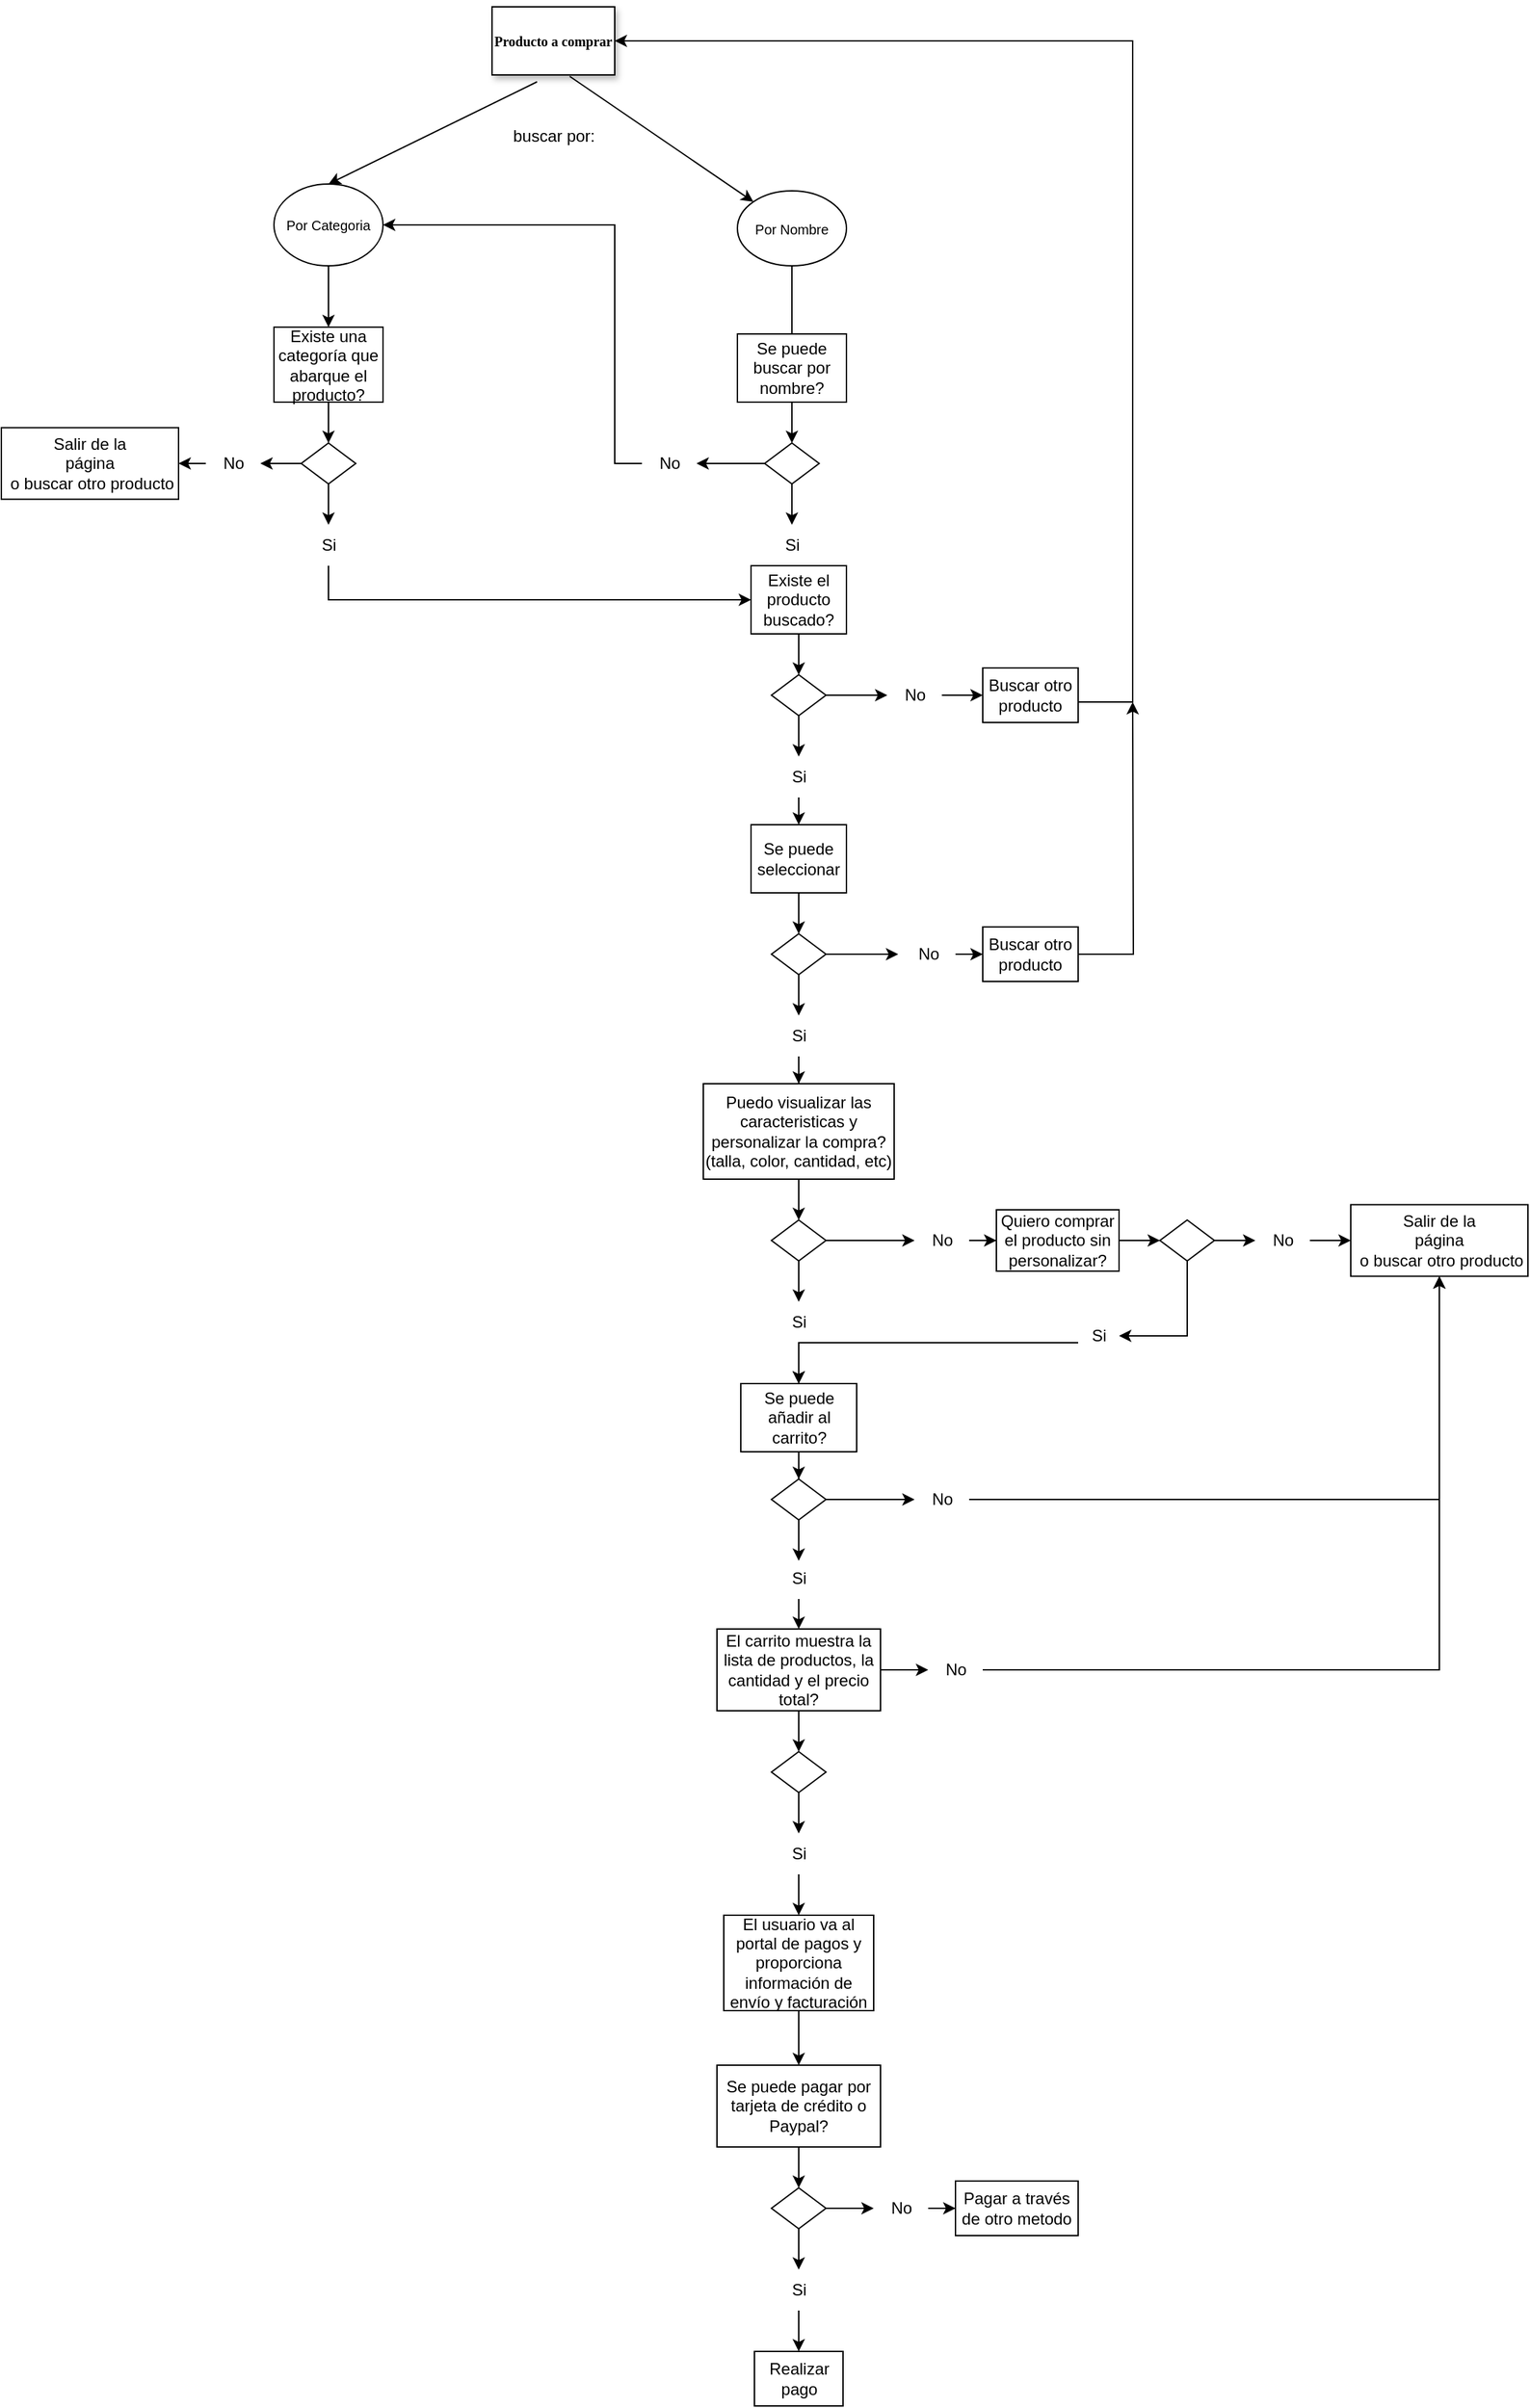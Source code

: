 <mxfile version="24.0.7" type="device">
  <diagram name="Page-1" id="edf60f1a-56cd-e834-aa8a-f176f3a09ee4">
    <mxGraphModel dx="2022" dy="497" grid="1" gridSize="10" guides="1" tooltips="1" connect="1" arrows="1" fold="1" page="1" pageScale="1" pageWidth="1100" pageHeight="850" background="none" math="0" shadow="0">
      <root>
        <mxCell id="0" />
        <mxCell id="1" parent="0" />
        <mxCell id="60e70716793133e9-27" value="&lt;font size=&quot;1&quot;&gt;&lt;b&gt;Producto a comprar&lt;/b&gt;&lt;/font&gt;" style="whiteSpace=wrap;html=1;rounded=0;shadow=1;labelBackgroundColor=none;strokeWidth=1;fontFamily=Verdana;fontSize=8;align=center;" parent="1" vertex="1">
          <mxGeometry x="340" y="230" width="90" height="50" as="geometry" />
        </mxCell>
        <mxCell id="_SQEINOf60160vOPsvB6-1" value="" style="endArrow=classic;html=1;rounded=0;exitX=0.367;exitY=1.1;exitDx=0;exitDy=0;exitPerimeter=0;entryX=0.5;entryY=0;entryDx=0;entryDy=0;" edge="1" parent="1" source="60e70716793133e9-27" target="_SQEINOf60160vOPsvB6-4">
          <mxGeometry width="50" height="50" relative="1" as="geometry">
            <mxPoint x="440" y="350" as="sourcePoint" />
            <mxPoint x="360" y="400" as="targetPoint" />
          </mxGeometry>
        </mxCell>
        <mxCell id="_SQEINOf60160vOPsvB6-3" value="" style="endArrow=classic;html=1;rounded=0;exitX=0.633;exitY=1.02;exitDx=0;exitDy=0;exitPerimeter=0;entryX=0;entryY=0;entryDx=0;entryDy=0;" edge="1" parent="1" source="60e70716793133e9-27" target="_SQEINOf60160vOPsvB6-5">
          <mxGeometry width="50" height="50" relative="1" as="geometry">
            <mxPoint x="457" y="359" as="sourcePoint" />
            <mxPoint x="540" y="400" as="targetPoint" />
          </mxGeometry>
        </mxCell>
        <mxCell id="_SQEINOf60160vOPsvB6-138" style="edgeStyle=orthogonalEdgeStyle;rounded=0;orthogonalLoop=1;jettySize=auto;html=1;entryX=0.5;entryY=0;entryDx=0;entryDy=0;" edge="1" parent="1" source="_SQEINOf60160vOPsvB6-4" target="_SQEINOf60160vOPsvB6-137">
          <mxGeometry relative="1" as="geometry" />
        </mxCell>
        <mxCell id="_SQEINOf60160vOPsvB6-4" value="&lt;div style=&quot;font-size: 11px;&quot;&gt;&lt;font style=&quot;font-size: 10px;&quot;&gt;Por Categoria&lt;/font&gt;&lt;/div&gt;" style="ellipse;whiteSpace=wrap;html=1;" vertex="1" parent="1">
          <mxGeometry x="180" y="360" width="80" height="60" as="geometry" />
        </mxCell>
        <mxCell id="_SQEINOf60160vOPsvB6-5" value="&lt;div style=&quot;font-size: 10px;&quot;&gt;&lt;font style=&quot;font-size: 10px;&quot;&gt;Por Nombre&lt;br&gt;&lt;/font&gt;&lt;/div&gt;" style="ellipse;whiteSpace=wrap;html=1;" vertex="1" parent="1">
          <mxGeometry x="520" y="365" width="80" height="55" as="geometry" />
        </mxCell>
        <mxCell id="_SQEINOf60160vOPsvB6-6" value="buscar por:" style="text;html=1;align=center;verticalAlign=middle;resizable=0;points=[];autosize=1;strokeColor=none;fillColor=none;" vertex="1" parent="1">
          <mxGeometry x="345" y="310" width="80" height="30" as="geometry" />
        </mxCell>
        <mxCell id="_SQEINOf60160vOPsvB6-9" value="" style="endArrow=classic;html=1;rounded=0;exitX=0;exitY=0.5;exitDx=0;exitDy=0;" edge="1" parent="1" source="_SQEINOf60160vOPsvB6-45" target="_SQEINOf60160vOPsvB6-15">
          <mxGeometry width="50" height="50" relative="1" as="geometry">
            <mxPoint x="600" y="540" as="sourcePoint" />
            <mxPoint x="610" y="550" as="targetPoint" />
            <Array as="points" />
          </mxGeometry>
        </mxCell>
        <mxCell id="_SQEINOf60160vOPsvB6-10" value="" style="endArrow=classic;html=1;rounded=0;exitX=0.5;exitY=1;exitDx=0;exitDy=0;entryX=0.5;entryY=0;entryDx=0;entryDy=0;" edge="1" parent="1" source="_SQEINOf60160vOPsvB6-12" target="_SQEINOf60160vOPsvB6-45">
          <mxGeometry width="50" height="50" relative="1" as="geometry">
            <mxPoint x="525" y="560" as="sourcePoint" />
            <mxPoint x="510" y="550" as="targetPoint" />
          </mxGeometry>
        </mxCell>
        <mxCell id="_SQEINOf60160vOPsvB6-12" value="Se puede buscar por nombre?" style="rounded=0;whiteSpace=wrap;html=1;" vertex="1" parent="1">
          <mxGeometry x="520" y="470" width="80" height="50" as="geometry" />
        </mxCell>
        <mxCell id="_SQEINOf60160vOPsvB6-13" value="" style="endArrow=none;html=1;rounded=0;exitX=0.5;exitY=0;exitDx=0;exitDy=0;entryX=0.5;entryY=1;entryDx=0;entryDy=0;" edge="1" parent="1" source="_SQEINOf60160vOPsvB6-12" target="_SQEINOf60160vOPsvB6-5">
          <mxGeometry width="50" height="50" relative="1" as="geometry">
            <mxPoint x="470" y="490" as="sourcePoint" />
            <mxPoint x="520" y="440" as="targetPoint" />
          </mxGeometry>
        </mxCell>
        <mxCell id="_SQEINOf60160vOPsvB6-14" value="Si" style="text;html=1;align=center;verticalAlign=middle;resizable=0;points=[];autosize=1;strokeColor=none;fillColor=none;" vertex="1" parent="1">
          <mxGeometry x="545" y="610" width="30" height="30" as="geometry" />
        </mxCell>
        <mxCell id="_SQEINOf60160vOPsvB6-52" style="edgeStyle=orthogonalEdgeStyle;rounded=0;orthogonalLoop=1;jettySize=auto;html=1;entryX=1;entryY=0.5;entryDx=0;entryDy=0;" edge="1" parent="1" source="_SQEINOf60160vOPsvB6-15" target="_SQEINOf60160vOPsvB6-4">
          <mxGeometry relative="1" as="geometry">
            <mxPoint x="690" y="565" as="targetPoint" />
            <Array as="points">
              <mxPoint x="430" y="565" />
              <mxPoint x="430" y="390" />
            </Array>
          </mxGeometry>
        </mxCell>
        <mxCell id="_SQEINOf60160vOPsvB6-15" value="No" style="text;html=1;align=center;verticalAlign=middle;resizable=0;points=[];autosize=1;strokeColor=none;fillColor=none;" vertex="1" parent="1">
          <mxGeometry x="450" y="550" width="40" height="30" as="geometry" />
        </mxCell>
        <mxCell id="_SQEINOf60160vOPsvB6-16" value="Existe el producto buscado?" style="rounded=0;whiteSpace=wrap;html=1;" vertex="1" parent="1">
          <mxGeometry x="530" y="640" width="70" height="50" as="geometry" />
        </mxCell>
        <mxCell id="_SQEINOf60160vOPsvB6-17" value="" style="endArrow=classic;html=1;rounded=0;entryX=0.5;entryY=0;entryDx=0;entryDy=0;" edge="1" parent="1" source="_SQEINOf60160vOPsvB6-14" target="_SQEINOf60160vOPsvB6-16">
          <mxGeometry width="50" height="50" relative="1" as="geometry">
            <mxPoint x="485" y="560" as="sourcePoint" />
            <mxPoint x="440" y="570" as="targetPoint" />
          </mxGeometry>
        </mxCell>
        <mxCell id="_SQEINOf60160vOPsvB6-27" value="" style="endArrow=classic;html=1;rounded=0;exitX=0.5;exitY=1;exitDx=0;exitDy=0;entryX=0.5;entryY=0;entryDx=0;entryDy=0;" edge="1" parent="1" source="_SQEINOf60160vOPsvB6-16" target="_SQEINOf60160vOPsvB6-49">
          <mxGeometry width="50" height="50" relative="1" as="geometry">
            <mxPoint x="495" y="660" as="sourcePoint" />
            <mxPoint x="565" y="720" as="targetPoint" />
            <Array as="points" />
          </mxGeometry>
        </mxCell>
        <mxCell id="_SQEINOf60160vOPsvB6-28" value="" style="endArrow=classic;html=1;rounded=0;exitX=1;exitY=0.5;exitDx=0;exitDy=0;" edge="1" parent="1" source="_SQEINOf60160vOPsvB6-49">
          <mxGeometry width="50" height="50" relative="1" as="geometry">
            <mxPoint x="510" y="730" as="sourcePoint" />
            <mxPoint x="630" y="735" as="targetPoint" />
          </mxGeometry>
        </mxCell>
        <mxCell id="_SQEINOf60160vOPsvB6-29" value="Si" style="text;html=1;align=center;verticalAlign=middle;resizable=0;points=[];autosize=1;strokeColor=none;fillColor=none;" vertex="1" parent="1">
          <mxGeometry x="550" y="780" width="30" height="30" as="geometry" />
        </mxCell>
        <mxCell id="_SQEINOf60160vOPsvB6-55" style="edgeStyle=orthogonalEdgeStyle;rounded=0;orthogonalLoop=1;jettySize=auto;html=1;" edge="1" parent="1" source="_SQEINOf60160vOPsvB6-30" target="_SQEINOf60160vOPsvB6-53">
          <mxGeometry relative="1" as="geometry" />
        </mxCell>
        <mxCell id="_SQEINOf60160vOPsvB6-30" value="No" style="text;html=1;align=center;verticalAlign=middle;resizable=0;points=[];autosize=1;strokeColor=none;fillColor=none;" vertex="1" parent="1">
          <mxGeometry x="630" y="720" width="40" height="30" as="geometry" />
        </mxCell>
        <mxCell id="_SQEINOf60160vOPsvB6-59" style="edgeStyle=orthogonalEdgeStyle;rounded=0;orthogonalLoop=1;jettySize=auto;html=1;" edge="1" parent="1" source="_SQEINOf60160vOPsvB6-34" target="_SQEINOf60160vOPsvB6-57">
          <mxGeometry relative="1" as="geometry" />
        </mxCell>
        <mxCell id="_SQEINOf60160vOPsvB6-34" value="Se puede seleccionar" style="rounded=0;whiteSpace=wrap;html=1;" vertex="1" parent="1">
          <mxGeometry x="530" y="830" width="70" height="50" as="geometry" />
        </mxCell>
        <mxCell id="_SQEINOf60160vOPsvB6-35" value="" style="endArrow=classic;html=1;rounded=0;exitX=1;exitY=0.5;exitDx=0;exitDy=0;entryX=-0.05;entryY=0.5;entryDx=0;entryDy=0;entryPerimeter=0;" edge="1" parent="1" source="_SQEINOf60160vOPsvB6-57" target="_SQEINOf60160vOPsvB6-38">
          <mxGeometry width="50" height="50" relative="1" as="geometry">
            <mxPoint x="430" y="790" as="sourcePoint" />
            <mxPoint x="460" y="820" as="targetPoint" />
            <Array as="points" />
          </mxGeometry>
        </mxCell>
        <mxCell id="_SQEINOf60160vOPsvB6-62" style="edgeStyle=orthogonalEdgeStyle;rounded=0;orthogonalLoop=1;jettySize=auto;html=1;" edge="1" parent="1" source="_SQEINOf60160vOPsvB6-37" target="_SQEINOf60160vOPsvB6-40">
          <mxGeometry relative="1" as="geometry" />
        </mxCell>
        <mxCell id="_SQEINOf60160vOPsvB6-37" value="Si" style="text;html=1;align=center;verticalAlign=middle;resizable=0;points=[];autosize=1;strokeColor=none;fillColor=none;" vertex="1" parent="1">
          <mxGeometry x="550" y="970" width="30" height="30" as="geometry" />
        </mxCell>
        <mxCell id="_SQEINOf60160vOPsvB6-69" style="edgeStyle=orthogonalEdgeStyle;rounded=0;orthogonalLoop=1;jettySize=auto;html=1;" edge="1" parent="1" source="_SQEINOf60160vOPsvB6-38" target="_SQEINOf60160vOPsvB6-68">
          <mxGeometry relative="1" as="geometry" />
        </mxCell>
        <mxCell id="_SQEINOf60160vOPsvB6-38" value="No" style="text;html=1;align=center;verticalAlign=middle;resizable=0;points=[];autosize=1;strokeColor=none;fillColor=none;" vertex="1" parent="1">
          <mxGeometry x="640" y="910" width="40" height="30" as="geometry" />
        </mxCell>
        <mxCell id="_SQEINOf60160vOPsvB6-39" value="" style="endArrow=classic;html=1;rounded=0;entryX=0.5;entryY=0;entryDx=0;entryDy=0;" edge="1" parent="1" source="_SQEINOf60160vOPsvB6-29" target="_SQEINOf60160vOPsvB6-34">
          <mxGeometry width="50" height="50" relative="1" as="geometry">
            <mxPoint x="470" y="720" as="sourcePoint" />
            <mxPoint x="435" y="700" as="targetPoint" />
          </mxGeometry>
        </mxCell>
        <mxCell id="_SQEINOf60160vOPsvB6-66" style="edgeStyle=orthogonalEdgeStyle;rounded=0;orthogonalLoop=1;jettySize=auto;html=1;" edge="1" parent="1" source="_SQEINOf60160vOPsvB6-40" target="_SQEINOf60160vOPsvB6-63">
          <mxGeometry relative="1" as="geometry" />
        </mxCell>
        <mxCell id="_SQEINOf60160vOPsvB6-40" value="Puedo visualizar las caracteristicas y personalizar la compra?(talla, color, cantidad, etc)" style="rounded=0;whiteSpace=wrap;html=1;" vertex="1" parent="1">
          <mxGeometry x="495" y="1020" width="140" height="70" as="geometry" />
        </mxCell>
        <mxCell id="_SQEINOf60160vOPsvB6-45" value="" style="rhombus;whiteSpace=wrap;html=1;" vertex="1" parent="1">
          <mxGeometry x="540" y="550" width="40" height="30" as="geometry" />
        </mxCell>
        <mxCell id="_SQEINOf60160vOPsvB6-46" value="" style="endArrow=classic;html=1;rounded=0;exitX=0.5;exitY=1;exitDx=0;exitDy=0;" edge="1" parent="1" source="_SQEINOf60160vOPsvB6-45" target="_SQEINOf60160vOPsvB6-14">
          <mxGeometry width="50" height="50" relative="1" as="geometry">
            <mxPoint x="505" y="587" as="sourcePoint" />
            <mxPoint x="520" y="590" as="targetPoint" />
          </mxGeometry>
        </mxCell>
        <mxCell id="_SQEINOf60160vOPsvB6-145" style="edgeStyle=orthogonalEdgeStyle;rounded=0;orthogonalLoop=1;jettySize=auto;html=1;" edge="1" parent="1" source="_SQEINOf60160vOPsvB6-49" target="_SQEINOf60160vOPsvB6-29">
          <mxGeometry relative="1" as="geometry" />
        </mxCell>
        <mxCell id="_SQEINOf60160vOPsvB6-49" value="" style="rhombus;whiteSpace=wrap;html=1;" vertex="1" parent="1">
          <mxGeometry x="545" y="720" width="40" height="30" as="geometry" />
        </mxCell>
        <mxCell id="_SQEINOf60160vOPsvB6-53" value="&lt;div&gt;Buscar otro&lt;/div&gt;&lt;div&gt;producto&lt;br&gt;&lt;/div&gt;" style="rounded=0;whiteSpace=wrap;html=1;" vertex="1" parent="1">
          <mxGeometry x="700" y="715" width="70" height="40" as="geometry" />
        </mxCell>
        <mxCell id="_SQEINOf60160vOPsvB6-60" style="edgeStyle=orthogonalEdgeStyle;rounded=0;orthogonalLoop=1;jettySize=auto;html=1;" edge="1" parent="1" source="_SQEINOf60160vOPsvB6-57" target="_SQEINOf60160vOPsvB6-37">
          <mxGeometry relative="1" as="geometry" />
        </mxCell>
        <mxCell id="_SQEINOf60160vOPsvB6-57" value="" style="rhombus;whiteSpace=wrap;html=1;" vertex="1" parent="1">
          <mxGeometry x="545" y="910" width="40" height="30" as="geometry" />
        </mxCell>
        <mxCell id="_SQEINOf60160vOPsvB6-72" style="edgeStyle=orthogonalEdgeStyle;rounded=0;orthogonalLoop=1;jettySize=auto;html=1;" edge="1" parent="1" source="_SQEINOf60160vOPsvB6-63">
          <mxGeometry relative="1" as="geometry">
            <mxPoint x="565" y="1180" as="targetPoint" />
          </mxGeometry>
        </mxCell>
        <mxCell id="_SQEINOf60160vOPsvB6-74" style="edgeStyle=orthogonalEdgeStyle;rounded=0;orthogonalLoop=1;jettySize=auto;html=1;" edge="1" parent="1" source="_SQEINOf60160vOPsvB6-63">
          <mxGeometry relative="1" as="geometry">
            <mxPoint x="650" y="1135" as="targetPoint" />
          </mxGeometry>
        </mxCell>
        <mxCell id="_SQEINOf60160vOPsvB6-63" value="" style="rhombus;whiteSpace=wrap;html=1;" vertex="1" parent="1">
          <mxGeometry x="545" y="1120" width="40" height="30" as="geometry" />
        </mxCell>
        <mxCell id="_SQEINOf60160vOPsvB6-70" style="edgeStyle=orthogonalEdgeStyle;rounded=0;orthogonalLoop=1;jettySize=auto;html=1;entryX=1;entryY=0.5;entryDx=0;entryDy=0;exitX=1;exitY=0.5;exitDx=0;exitDy=0;" edge="1" parent="1" source="_SQEINOf60160vOPsvB6-53" target="60e70716793133e9-27">
          <mxGeometry relative="1" as="geometry">
            <Array as="points">
              <mxPoint x="770" y="740" />
              <mxPoint x="810" y="740" />
              <mxPoint x="810" y="255" />
            </Array>
          </mxGeometry>
        </mxCell>
        <mxCell id="_SQEINOf60160vOPsvB6-71" style="edgeStyle=orthogonalEdgeStyle;rounded=0;orthogonalLoop=1;jettySize=auto;html=1;" edge="1" parent="1" source="_SQEINOf60160vOPsvB6-68">
          <mxGeometry relative="1" as="geometry">
            <mxPoint x="810" y="740" as="targetPoint" />
          </mxGeometry>
        </mxCell>
        <mxCell id="_SQEINOf60160vOPsvB6-68" value="&lt;div&gt;Buscar otro&lt;/div&gt;&lt;div&gt;producto&lt;br&gt;&lt;/div&gt;" style="rounded=0;whiteSpace=wrap;html=1;" vertex="1" parent="1">
          <mxGeometry x="700" y="905" width="70" height="40" as="geometry" />
        </mxCell>
        <mxCell id="_SQEINOf60160vOPsvB6-87" style="edgeStyle=orthogonalEdgeStyle;rounded=0;orthogonalLoop=1;jettySize=auto;html=1;entryX=0.5;entryY=0;entryDx=0;entryDy=0;" edge="1" parent="1" source="_SQEINOf60160vOPsvB6-73" target="_SQEINOf60160vOPsvB6-88">
          <mxGeometry relative="1" as="geometry">
            <mxPoint x="565" y="1230" as="targetPoint" />
          </mxGeometry>
        </mxCell>
        <mxCell id="_SQEINOf60160vOPsvB6-73" value="&lt;div&gt;Si&lt;/div&gt;" style="text;html=1;align=center;verticalAlign=middle;resizable=0;points=[];autosize=1;strokeColor=none;fillColor=none;" vertex="1" parent="1">
          <mxGeometry x="550" y="1180" width="30" height="30" as="geometry" />
        </mxCell>
        <mxCell id="_SQEINOf60160vOPsvB6-76" style="edgeStyle=orthogonalEdgeStyle;rounded=0;orthogonalLoop=1;jettySize=auto;html=1;" edge="1" parent="1" source="_SQEINOf60160vOPsvB6-75" target="_SQEINOf60160vOPsvB6-77">
          <mxGeometry relative="1" as="geometry">
            <mxPoint x="720" y="1135" as="targetPoint" />
          </mxGeometry>
        </mxCell>
        <mxCell id="_SQEINOf60160vOPsvB6-75" value="No" style="text;html=1;align=center;verticalAlign=middle;resizable=0;points=[];autosize=1;strokeColor=none;fillColor=none;" vertex="1" parent="1">
          <mxGeometry x="650" y="1120" width="40" height="30" as="geometry" />
        </mxCell>
        <mxCell id="_SQEINOf60160vOPsvB6-81" style="edgeStyle=orthogonalEdgeStyle;rounded=0;orthogonalLoop=1;jettySize=auto;html=1;" edge="1" parent="1" source="_SQEINOf60160vOPsvB6-77" target="_SQEINOf60160vOPsvB6-78">
          <mxGeometry relative="1" as="geometry" />
        </mxCell>
        <mxCell id="_SQEINOf60160vOPsvB6-77" value="Quiero comprar el producto sin personalizar?" style="rounded=0;whiteSpace=wrap;html=1;" vertex="1" parent="1">
          <mxGeometry x="710" y="1112.5" width="90" height="45" as="geometry" />
        </mxCell>
        <mxCell id="_SQEINOf60160vOPsvB6-83" style="edgeStyle=orthogonalEdgeStyle;rounded=0;orthogonalLoop=1;jettySize=auto;html=1;" edge="1" parent="1" source="_SQEINOf60160vOPsvB6-78">
          <mxGeometry relative="1" as="geometry">
            <mxPoint x="900" y="1135" as="targetPoint" />
          </mxGeometry>
        </mxCell>
        <mxCell id="_SQEINOf60160vOPsvB6-78" value="" style="rhombus;whiteSpace=wrap;html=1;" vertex="1" parent="1">
          <mxGeometry x="830" y="1120" width="40" height="30" as="geometry" />
        </mxCell>
        <mxCell id="_SQEINOf60160vOPsvB6-85" style="edgeStyle=orthogonalEdgeStyle;rounded=0;orthogonalLoop=1;jettySize=auto;html=1;" edge="1" parent="1" source="_SQEINOf60160vOPsvB6-84" target="_SQEINOf60160vOPsvB6-86">
          <mxGeometry relative="1" as="geometry">
            <mxPoint x="960" y="1135" as="targetPoint" />
          </mxGeometry>
        </mxCell>
        <mxCell id="_SQEINOf60160vOPsvB6-84" value="No" style="text;html=1;align=center;verticalAlign=middle;resizable=0;points=[];autosize=1;strokeColor=none;fillColor=none;" vertex="1" parent="1">
          <mxGeometry x="900" y="1120" width="40" height="30" as="geometry" />
        </mxCell>
        <mxCell id="_SQEINOf60160vOPsvB6-86" value="&lt;div&gt;Salir de la&lt;/div&gt;&lt;div&gt;página&lt;br&gt;&lt;/div&gt;&amp;nbsp;o buscar otro producto" style="rounded=0;whiteSpace=wrap;html=1;" vertex="1" parent="1">
          <mxGeometry x="970" y="1108.75" width="130" height="52.5" as="geometry" />
        </mxCell>
        <mxCell id="_SQEINOf60160vOPsvB6-93" style="edgeStyle=orthogonalEdgeStyle;rounded=0;orthogonalLoop=1;jettySize=auto;html=1;exitX=1;exitY=0.5;exitDx=0;exitDy=0;" edge="1" parent="1" source="_SQEINOf60160vOPsvB6-99">
          <mxGeometry relative="1" as="geometry">
            <mxPoint x="650" y="1325" as="targetPoint" />
          </mxGeometry>
        </mxCell>
        <mxCell id="_SQEINOf60160vOPsvB6-101" style="edgeStyle=orthogonalEdgeStyle;rounded=0;orthogonalLoop=1;jettySize=auto;html=1;" edge="1" parent="1" source="_SQEINOf60160vOPsvB6-88" target="_SQEINOf60160vOPsvB6-99">
          <mxGeometry relative="1" as="geometry" />
        </mxCell>
        <mxCell id="_SQEINOf60160vOPsvB6-88" value="Se puede añadir al carrito?" style="rounded=0;whiteSpace=wrap;html=1;" vertex="1" parent="1">
          <mxGeometry x="522.5" y="1240" width="85" height="50" as="geometry" />
        </mxCell>
        <mxCell id="_SQEINOf60160vOPsvB6-92" style="edgeStyle=orthogonalEdgeStyle;rounded=0;orthogonalLoop=1;jettySize=auto;html=1;entryX=0.5;entryY=0;entryDx=0;entryDy=0;" edge="1" parent="1" source="_SQEINOf60160vOPsvB6-90" target="_SQEINOf60160vOPsvB6-88">
          <mxGeometry relative="1" as="geometry">
            <Array as="points">
              <mxPoint x="565" y="1210" />
            </Array>
          </mxGeometry>
        </mxCell>
        <mxCell id="_SQEINOf60160vOPsvB6-90" value="Si" style="text;html=1;align=center;verticalAlign=middle;resizable=0;points=[];autosize=1;strokeColor=none;fillColor=none;" vertex="1" parent="1">
          <mxGeometry x="770" y="1190" width="30" height="30" as="geometry" />
        </mxCell>
        <mxCell id="_SQEINOf60160vOPsvB6-91" style="edgeStyle=orthogonalEdgeStyle;rounded=0;orthogonalLoop=1;jettySize=auto;html=1;exitX=0.5;exitY=1;exitDx=0;exitDy=0;" edge="1" parent="1" source="_SQEINOf60160vOPsvB6-78" target="_SQEINOf60160vOPsvB6-90">
          <mxGeometry relative="1" as="geometry">
            <mxPoint x="800" y="1210" as="targetPoint" />
            <Array as="points">
              <mxPoint x="850" y="1205" />
            </Array>
          </mxGeometry>
        </mxCell>
        <mxCell id="_SQEINOf60160vOPsvB6-96" style="edgeStyle=orthogonalEdgeStyle;rounded=0;orthogonalLoop=1;jettySize=auto;html=1;entryX=0.5;entryY=1;entryDx=0;entryDy=0;" edge="1" parent="1" source="_SQEINOf60160vOPsvB6-94" target="_SQEINOf60160vOPsvB6-86">
          <mxGeometry relative="1" as="geometry">
            <mxPoint x="720" y="1325" as="targetPoint" />
          </mxGeometry>
        </mxCell>
        <mxCell id="_SQEINOf60160vOPsvB6-94" value="No" style="text;html=1;align=center;verticalAlign=middle;resizable=0;points=[];autosize=1;strokeColor=none;fillColor=none;" vertex="1" parent="1">
          <mxGeometry x="650" y="1310" width="40" height="30" as="geometry" />
        </mxCell>
        <mxCell id="_SQEINOf60160vOPsvB6-102" style="edgeStyle=orthogonalEdgeStyle;rounded=0;orthogonalLoop=1;jettySize=auto;html=1;" edge="1" parent="1" source="_SQEINOf60160vOPsvB6-99">
          <mxGeometry relative="1" as="geometry">
            <mxPoint x="565" y="1370" as="targetPoint" />
          </mxGeometry>
        </mxCell>
        <mxCell id="_SQEINOf60160vOPsvB6-99" value="" style="rhombus;whiteSpace=wrap;html=1;" vertex="1" parent="1">
          <mxGeometry x="545" y="1310" width="40" height="30" as="geometry" />
        </mxCell>
        <mxCell id="_SQEINOf60160vOPsvB6-105" style="edgeStyle=orthogonalEdgeStyle;rounded=0;orthogonalLoop=1;jettySize=auto;html=1;" edge="1" parent="1" source="_SQEINOf60160vOPsvB6-103" target="_SQEINOf60160vOPsvB6-104">
          <mxGeometry relative="1" as="geometry" />
        </mxCell>
        <mxCell id="_SQEINOf60160vOPsvB6-103" value="Si" style="text;html=1;align=center;verticalAlign=middle;resizable=0;points=[];autosize=1;strokeColor=none;fillColor=none;" vertex="1" parent="1">
          <mxGeometry x="550" y="1368" width="30" height="30" as="geometry" />
        </mxCell>
        <mxCell id="_SQEINOf60160vOPsvB6-108" style="edgeStyle=orthogonalEdgeStyle;rounded=0;orthogonalLoop=1;jettySize=auto;html=1;" edge="1" parent="1" source="_SQEINOf60160vOPsvB6-104" target="_SQEINOf60160vOPsvB6-107">
          <mxGeometry relative="1" as="geometry" />
        </mxCell>
        <mxCell id="_SQEINOf60160vOPsvB6-115" style="edgeStyle=orthogonalEdgeStyle;rounded=0;orthogonalLoop=1;jettySize=auto;html=1;" edge="1" parent="1" source="_SQEINOf60160vOPsvB6-104">
          <mxGeometry relative="1" as="geometry">
            <mxPoint x="660" y="1450" as="targetPoint" />
          </mxGeometry>
        </mxCell>
        <mxCell id="_SQEINOf60160vOPsvB6-104" value="El carrito muestra la lista de productos, la cantidad y el precio total?" style="rounded=0;whiteSpace=wrap;html=1;" vertex="1" parent="1">
          <mxGeometry x="505" y="1420" width="120" height="60" as="geometry" />
        </mxCell>
        <mxCell id="_SQEINOf60160vOPsvB6-109" style="edgeStyle=orthogonalEdgeStyle;rounded=0;orthogonalLoop=1;jettySize=auto;html=1;" edge="1" parent="1" source="_SQEINOf60160vOPsvB6-107">
          <mxGeometry relative="1" as="geometry">
            <mxPoint x="565" y="1570" as="targetPoint" />
          </mxGeometry>
        </mxCell>
        <mxCell id="_SQEINOf60160vOPsvB6-107" value="" style="rhombus;whiteSpace=wrap;html=1;" vertex="1" parent="1">
          <mxGeometry x="545" y="1510" width="40" height="30" as="geometry" />
        </mxCell>
        <mxCell id="_SQEINOf60160vOPsvB6-112" style="edgeStyle=orthogonalEdgeStyle;rounded=0;orthogonalLoop=1;jettySize=auto;html=1;" edge="1" parent="1" source="_SQEINOf60160vOPsvB6-110" target="_SQEINOf60160vOPsvB6-111">
          <mxGeometry relative="1" as="geometry" />
        </mxCell>
        <mxCell id="_SQEINOf60160vOPsvB6-110" value="Si" style="text;html=1;align=center;verticalAlign=middle;resizable=0;points=[];autosize=1;strokeColor=none;fillColor=none;" vertex="1" parent="1">
          <mxGeometry x="550" y="1570" width="30" height="30" as="geometry" />
        </mxCell>
        <mxCell id="_SQEINOf60160vOPsvB6-119" style="edgeStyle=orthogonalEdgeStyle;rounded=0;orthogonalLoop=1;jettySize=auto;html=1;entryX=0.5;entryY=0;entryDx=0;entryDy=0;" edge="1" parent="1" source="_SQEINOf60160vOPsvB6-111" target="_SQEINOf60160vOPsvB6-118">
          <mxGeometry relative="1" as="geometry" />
        </mxCell>
        <mxCell id="_SQEINOf60160vOPsvB6-111" value="El usuario va al portal de pagos y proporciona información de envío y facturación" style="whiteSpace=wrap;html=1;" vertex="1" parent="1">
          <mxGeometry x="510" y="1630" width="110" height="70" as="geometry" />
        </mxCell>
        <mxCell id="_SQEINOf60160vOPsvB6-117" style="edgeStyle=orthogonalEdgeStyle;rounded=0;orthogonalLoop=1;jettySize=auto;html=1;entryX=0.5;entryY=1;entryDx=0;entryDy=0;" edge="1" parent="1" source="_SQEINOf60160vOPsvB6-116" target="_SQEINOf60160vOPsvB6-86">
          <mxGeometry relative="1" as="geometry">
            <mxPoint x="1040" y="1320" as="targetPoint" />
          </mxGeometry>
        </mxCell>
        <mxCell id="_SQEINOf60160vOPsvB6-116" value="No" style="text;html=1;align=center;verticalAlign=middle;resizable=0;points=[];autosize=1;strokeColor=none;fillColor=none;" vertex="1" parent="1">
          <mxGeometry x="660" y="1435" width="40" height="30" as="geometry" />
        </mxCell>
        <mxCell id="_SQEINOf60160vOPsvB6-124" style="edgeStyle=orthogonalEdgeStyle;rounded=0;orthogonalLoop=1;jettySize=auto;html=1;" edge="1" parent="1" source="_SQEINOf60160vOPsvB6-118" target="_SQEINOf60160vOPsvB6-121">
          <mxGeometry relative="1" as="geometry" />
        </mxCell>
        <mxCell id="_SQEINOf60160vOPsvB6-118" value="Se puede pagar por tarjeta de crédito o Paypal?" style="rounded=0;whiteSpace=wrap;html=1;" vertex="1" parent="1">
          <mxGeometry x="505" y="1740" width="120" height="60" as="geometry" />
        </mxCell>
        <mxCell id="_SQEINOf60160vOPsvB6-125" style="edgeStyle=orthogonalEdgeStyle;rounded=0;orthogonalLoop=1;jettySize=auto;html=1;" edge="1" parent="1" source="_SQEINOf60160vOPsvB6-121">
          <mxGeometry relative="1" as="geometry">
            <mxPoint x="565" y="1890" as="targetPoint" />
          </mxGeometry>
        </mxCell>
        <mxCell id="_SQEINOf60160vOPsvB6-129" style="edgeStyle=orthogonalEdgeStyle;rounded=0;orthogonalLoop=1;jettySize=auto;html=1;" edge="1" parent="1" source="_SQEINOf60160vOPsvB6-121">
          <mxGeometry relative="1" as="geometry">
            <mxPoint x="620" y="1845" as="targetPoint" />
          </mxGeometry>
        </mxCell>
        <mxCell id="_SQEINOf60160vOPsvB6-121" value="" style="rhombus;whiteSpace=wrap;html=1;" vertex="1" parent="1">
          <mxGeometry x="545" y="1830" width="40" height="30" as="geometry" />
        </mxCell>
        <mxCell id="_SQEINOf60160vOPsvB6-127" style="edgeStyle=orthogonalEdgeStyle;rounded=0;orthogonalLoop=1;jettySize=auto;html=1;" edge="1" parent="1" source="_SQEINOf60160vOPsvB6-126" target="_SQEINOf60160vOPsvB6-128">
          <mxGeometry relative="1" as="geometry">
            <mxPoint x="565" y="1950" as="targetPoint" />
          </mxGeometry>
        </mxCell>
        <mxCell id="_SQEINOf60160vOPsvB6-126" value="Si" style="text;html=1;align=center;verticalAlign=middle;resizable=0;points=[];autosize=1;strokeColor=none;fillColor=none;" vertex="1" parent="1">
          <mxGeometry x="550" y="1890" width="30" height="30" as="geometry" />
        </mxCell>
        <mxCell id="_SQEINOf60160vOPsvB6-128" value="Realizar pago" style="rounded=0;whiteSpace=wrap;html=1;" vertex="1" parent="1">
          <mxGeometry x="532.5" y="1950" width="65" height="40" as="geometry" />
        </mxCell>
        <mxCell id="_SQEINOf60160vOPsvB6-136" style="edgeStyle=orthogonalEdgeStyle;rounded=0;orthogonalLoop=1;jettySize=auto;html=1;" edge="1" parent="1" source="_SQEINOf60160vOPsvB6-130" target="_SQEINOf60160vOPsvB6-132">
          <mxGeometry relative="1" as="geometry" />
        </mxCell>
        <mxCell id="_SQEINOf60160vOPsvB6-130" value="No" style="text;html=1;align=center;verticalAlign=middle;resizable=0;points=[];autosize=1;strokeColor=none;fillColor=none;" vertex="1" parent="1">
          <mxGeometry x="620" y="1830" width="40" height="30" as="geometry" />
        </mxCell>
        <mxCell id="_SQEINOf60160vOPsvB6-132" value="Pagar a través de otro metodo" style="rounded=0;whiteSpace=wrap;html=1;" vertex="1" parent="1">
          <mxGeometry x="680" y="1825" width="90" height="40" as="geometry" />
        </mxCell>
        <mxCell id="_SQEINOf60160vOPsvB6-140" style="edgeStyle=orthogonalEdgeStyle;rounded=0;orthogonalLoop=1;jettySize=auto;html=1;entryX=0.5;entryY=0;entryDx=0;entryDy=0;" edge="1" parent="1" source="_SQEINOf60160vOPsvB6-137" target="_SQEINOf60160vOPsvB6-139">
          <mxGeometry relative="1" as="geometry" />
        </mxCell>
        <mxCell id="_SQEINOf60160vOPsvB6-137" value="Existe una categoría que abarque el producto?" style="rounded=0;whiteSpace=wrap;html=1;" vertex="1" parent="1">
          <mxGeometry x="180" y="465" width="80" height="55" as="geometry" />
        </mxCell>
        <mxCell id="_SQEINOf60160vOPsvB6-142" style="edgeStyle=orthogonalEdgeStyle;rounded=0;orthogonalLoop=1;jettySize=auto;html=1;" edge="1" parent="1" source="_SQEINOf60160vOPsvB6-139" target="_SQEINOf60160vOPsvB6-141">
          <mxGeometry relative="1" as="geometry" />
        </mxCell>
        <mxCell id="_SQEINOf60160vOPsvB6-149" style="edgeStyle=orthogonalEdgeStyle;rounded=0;orthogonalLoop=1;jettySize=auto;html=1;" edge="1" parent="1" source="_SQEINOf60160vOPsvB6-139" target="_SQEINOf60160vOPsvB6-148">
          <mxGeometry relative="1" as="geometry" />
        </mxCell>
        <mxCell id="_SQEINOf60160vOPsvB6-139" value="" style="rhombus;whiteSpace=wrap;html=1;" vertex="1" parent="1">
          <mxGeometry x="200" y="550" width="40" height="30" as="geometry" />
        </mxCell>
        <mxCell id="_SQEINOf60160vOPsvB6-146" style="edgeStyle=orthogonalEdgeStyle;rounded=0;orthogonalLoop=1;jettySize=auto;html=1;entryX=0;entryY=0.5;entryDx=0;entryDy=0;" edge="1" parent="1" source="_SQEINOf60160vOPsvB6-141" target="_SQEINOf60160vOPsvB6-16">
          <mxGeometry relative="1" as="geometry">
            <Array as="points">
              <mxPoint x="220" y="665" />
            </Array>
          </mxGeometry>
        </mxCell>
        <mxCell id="_SQEINOf60160vOPsvB6-141" value="Si" style="text;html=1;align=center;verticalAlign=middle;resizable=0;points=[];autosize=1;strokeColor=none;fillColor=none;" vertex="1" parent="1">
          <mxGeometry x="205" y="610" width="30" height="30" as="geometry" />
        </mxCell>
        <mxCell id="_SQEINOf60160vOPsvB6-147" value="&lt;div&gt;Salir de la&lt;/div&gt;&lt;div&gt;página&lt;br&gt;&lt;/div&gt;&amp;nbsp;o buscar otro producto" style="rounded=0;whiteSpace=wrap;html=1;" vertex="1" parent="1">
          <mxGeometry x="-20" y="538.75" width="130" height="52.5" as="geometry" />
        </mxCell>
        <mxCell id="_SQEINOf60160vOPsvB6-150" style="edgeStyle=orthogonalEdgeStyle;rounded=0;orthogonalLoop=1;jettySize=auto;html=1;" edge="1" parent="1" source="_SQEINOf60160vOPsvB6-148" target="_SQEINOf60160vOPsvB6-147">
          <mxGeometry relative="1" as="geometry" />
        </mxCell>
        <mxCell id="_SQEINOf60160vOPsvB6-148" value="No" style="text;html=1;align=center;verticalAlign=middle;resizable=0;points=[];autosize=1;strokeColor=none;fillColor=none;" vertex="1" parent="1">
          <mxGeometry x="130" y="550" width="40" height="30" as="geometry" />
        </mxCell>
      </root>
    </mxGraphModel>
  </diagram>
</mxfile>
